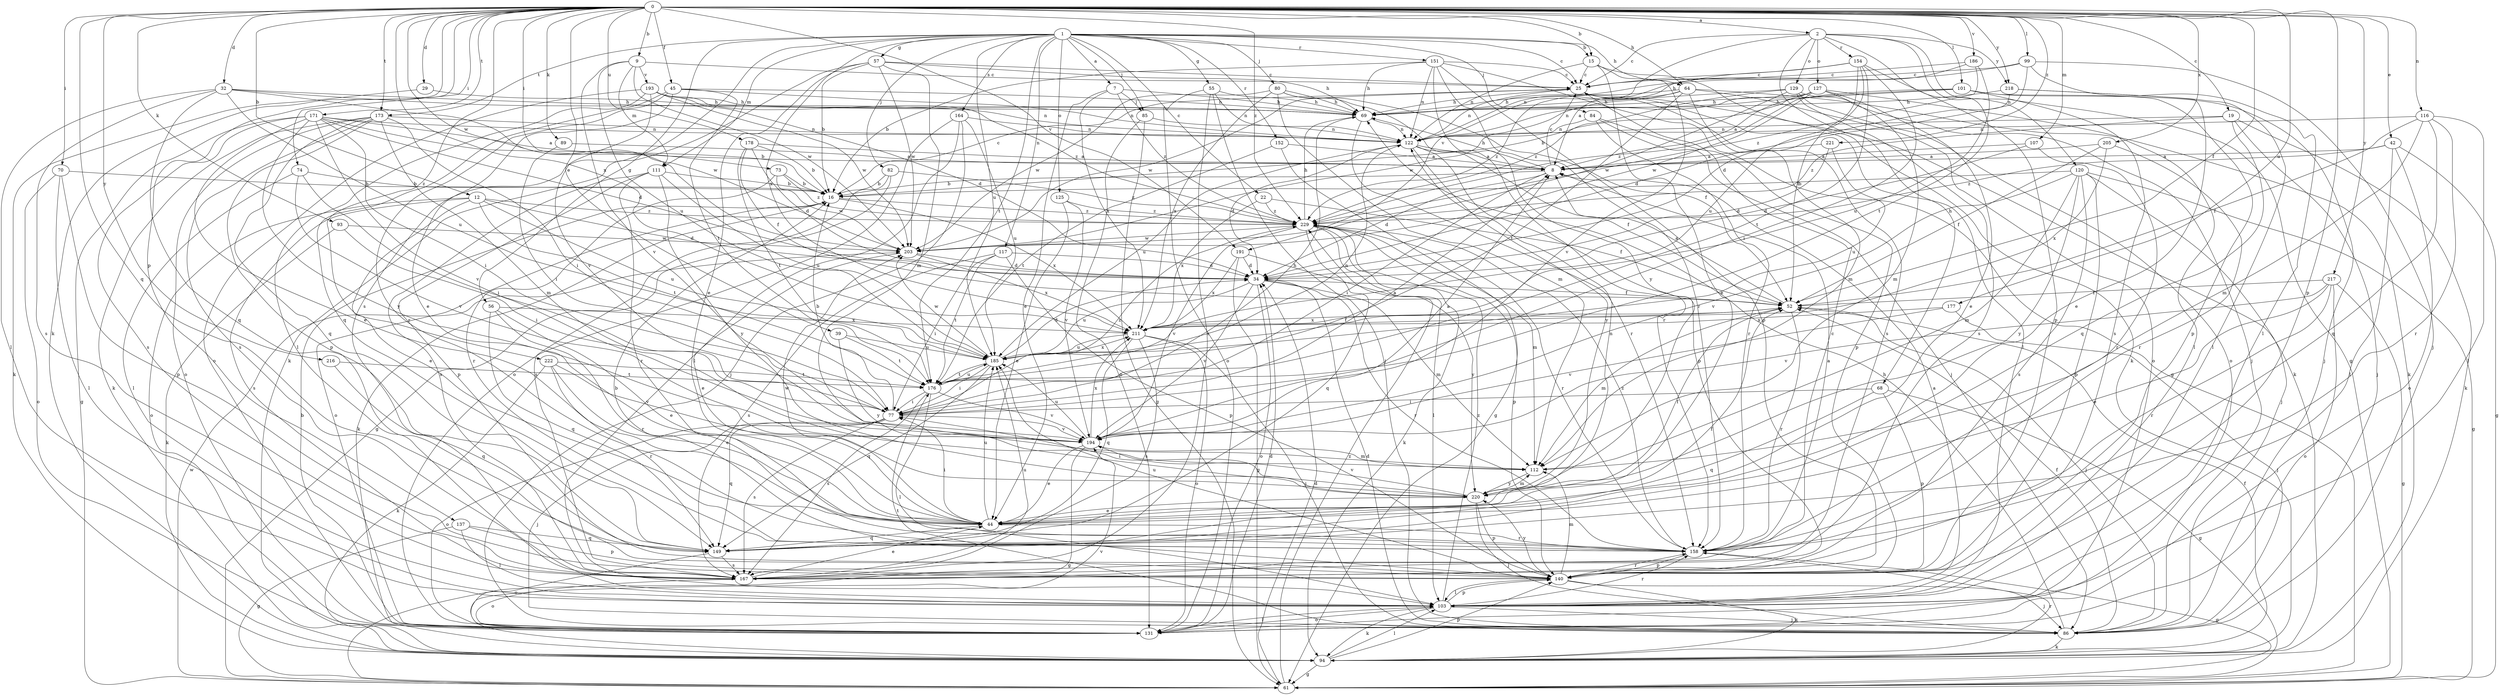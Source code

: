 strict digraph  {
0;
1;
2;
7;
8;
9;
12;
15;
16;
19;
22;
25;
29;
32;
34;
39;
42;
44;
45;
52;
55;
56;
57;
61;
64;
68;
69;
70;
73;
74;
77;
80;
82;
84;
85;
86;
89;
93;
94;
99;
101;
103;
107;
111;
112;
116;
117;
120;
122;
125;
127;
129;
131;
137;
140;
149;
151;
152;
154;
158;
164;
167;
171;
173;
176;
177;
178;
185;
186;
191;
193;
194;
203;
205;
211;
216;
217;
218;
220;
221;
222;
229;
0 -> 2  [label=a];
0 -> 9  [label=b];
0 -> 12  [label=b];
0 -> 15  [label=b];
0 -> 19  [label=c];
0 -> 29  [label=d];
0 -> 32  [label=d];
0 -> 39  [label=e];
0 -> 42  [label=e];
0 -> 45  [label=f];
0 -> 52  [label=f];
0 -> 64  [label=h];
0 -> 70  [label=i];
0 -> 73  [label=i];
0 -> 74  [label=i];
0 -> 89  [label=k];
0 -> 93  [label=k];
0 -> 94  [label=k];
0 -> 99  [label=l];
0 -> 101  [label=l];
0 -> 107  [label=m];
0 -> 116  [label=n];
0 -> 137  [label=p];
0 -> 140  [label=p];
0 -> 149  [label=q];
0 -> 171  [label=t];
0 -> 173  [label=t];
0 -> 177  [label=u];
0 -> 178  [label=u];
0 -> 186  [label=v];
0 -> 191  [label=v];
0 -> 203  [label=w];
0 -> 205  [label=x];
0 -> 211  [label=x];
0 -> 216  [label=y];
0 -> 217  [label=y];
0 -> 218  [label=y];
0 -> 221  [label=z];
0 -> 222  [label=z];
0 -> 229  [label=z];
1 -> 7  [label=a];
1 -> 15  [label=b];
1 -> 22  [label=c];
1 -> 25  [label=c];
1 -> 55  [label=g];
1 -> 56  [label=g];
1 -> 57  [label=g];
1 -> 64  [label=h];
1 -> 80  [label=j];
1 -> 82  [label=j];
1 -> 84  [label=j];
1 -> 85  [label=j];
1 -> 111  [label=m];
1 -> 117  [label=n];
1 -> 125  [label=o];
1 -> 151  [label=r];
1 -> 152  [label=r];
1 -> 164  [label=s];
1 -> 167  [label=s];
1 -> 173  [label=t];
1 -> 176  [label=t];
1 -> 185  [label=u];
1 -> 211  [label=x];
2 -> 25  [label=c];
2 -> 61  [label=g];
2 -> 68  [label=h];
2 -> 120  [label=n];
2 -> 127  [label=o];
2 -> 129  [label=o];
2 -> 154  [label=r];
2 -> 176  [label=t];
2 -> 191  [label=v];
2 -> 218  [label=y];
7 -> 44  [label=e];
7 -> 69  [label=h];
7 -> 85  [label=j];
7 -> 211  [label=x];
7 -> 229  [label=z];
8 -> 16  [label=b];
8 -> 25  [label=c];
8 -> 34  [label=d];
8 -> 69  [label=h];
8 -> 77  [label=i];
9 -> 25  [label=c];
9 -> 111  [label=m];
9 -> 185  [label=u];
9 -> 193  [label=v];
9 -> 194  [label=v];
9 -> 203  [label=w];
12 -> 34  [label=d];
12 -> 44  [label=e];
12 -> 131  [label=o];
12 -> 167  [label=s];
12 -> 176  [label=t];
12 -> 185  [label=u];
12 -> 229  [label=z];
15 -> 25  [label=c];
15 -> 44  [label=e];
15 -> 94  [label=k];
15 -> 122  [label=n];
15 -> 194  [label=v];
16 -> 25  [label=c];
16 -> 94  [label=k];
16 -> 131  [label=o];
16 -> 211  [label=x];
16 -> 229  [label=z];
19 -> 86  [label=j];
19 -> 94  [label=k];
19 -> 122  [label=n];
19 -> 149  [label=q];
19 -> 229  [label=z];
22 -> 52  [label=f];
22 -> 211  [label=x];
22 -> 229  [label=z];
25 -> 69  [label=h];
25 -> 94  [label=k];
25 -> 103  [label=l];
25 -> 122  [label=n];
25 -> 167  [label=s];
25 -> 203  [label=w];
29 -> 69  [label=h];
29 -> 94  [label=k];
32 -> 69  [label=h];
32 -> 103  [label=l];
32 -> 122  [label=n];
32 -> 149  [label=q];
32 -> 167  [label=s];
32 -> 185  [label=u];
32 -> 203  [label=w];
34 -> 52  [label=f];
34 -> 112  [label=m];
34 -> 131  [label=o];
34 -> 158  [label=r];
34 -> 185  [label=u];
34 -> 194  [label=v];
39 -> 176  [label=t];
39 -> 185  [label=u];
39 -> 220  [label=y];
42 -> 8  [label=a];
42 -> 61  [label=g];
42 -> 103  [label=l];
42 -> 131  [label=o];
42 -> 229  [label=z];
44 -> 77  [label=i];
44 -> 122  [label=n];
44 -> 149  [label=q];
44 -> 158  [label=r];
44 -> 185  [label=u];
44 -> 203  [label=w];
45 -> 44  [label=e];
45 -> 69  [label=h];
45 -> 122  [label=n];
45 -> 149  [label=q];
45 -> 158  [label=r];
45 -> 176  [label=t];
52 -> 8  [label=a];
52 -> 86  [label=j];
52 -> 112  [label=m];
52 -> 158  [label=r];
52 -> 211  [label=x];
55 -> 69  [label=h];
55 -> 86  [label=j];
55 -> 122  [label=n];
55 -> 131  [label=o];
55 -> 167  [label=s];
56 -> 44  [label=e];
56 -> 149  [label=q];
56 -> 158  [label=r];
56 -> 211  [label=x];
57 -> 16  [label=b];
57 -> 25  [label=c];
57 -> 44  [label=e];
57 -> 69  [label=h];
57 -> 94  [label=k];
57 -> 112  [label=m];
57 -> 203  [label=w];
61 -> 34  [label=d];
61 -> 203  [label=w];
61 -> 229  [label=z];
64 -> 69  [label=h];
64 -> 94  [label=k];
64 -> 112  [label=m];
64 -> 131  [label=o];
64 -> 176  [label=t];
64 -> 203  [label=w];
64 -> 229  [label=z];
68 -> 61  [label=g];
68 -> 77  [label=i];
68 -> 140  [label=p];
68 -> 149  [label=q];
69 -> 122  [label=n];
69 -> 158  [label=r];
70 -> 16  [label=b];
70 -> 103  [label=l];
70 -> 131  [label=o];
70 -> 140  [label=p];
73 -> 16  [label=b];
73 -> 158  [label=r];
73 -> 203  [label=w];
73 -> 229  [label=z];
74 -> 16  [label=b];
74 -> 77  [label=i];
74 -> 103  [label=l];
74 -> 194  [label=v];
77 -> 8  [label=a];
77 -> 16  [label=b];
77 -> 69  [label=h];
77 -> 86  [label=j];
77 -> 131  [label=o];
77 -> 149  [label=q];
77 -> 167  [label=s];
77 -> 194  [label=v];
77 -> 229  [label=z];
80 -> 52  [label=f];
80 -> 69  [label=h];
80 -> 112  [label=m];
80 -> 158  [label=r];
80 -> 203  [label=w];
80 -> 211  [label=x];
82 -> 16  [label=b];
82 -> 61  [label=g];
82 -> 167  [label=s];
82 -> 229  [label=z];
84 -> 86  [label=j];
84 -> 122  [label=n];
84 -> 140  [label=p];
84 -> 158  [label=r];
85 -> 61  [label=g];
85 -> 122  [label=n];
85 -> 131  [label=o];
86 -> 34  [label=d];
86 -> 52  [label=f];
86 -> 69  [label=h];
86 -> 94  [label=k];
86 -> 176  [label=t];
89 -> 8  [label=a];
89 -> 77  [label=i];
93 -> 77  [label=i];
93 -> 94  [label=k];
93 -> 203  [label=w];
94 -> 52  [label=f];
94 -> 61  [label=g];
94 -> 103  [label=l];
94 -> 140  [label=p];
94 -> 158  [label=r];
94 -> 194  [label=v];
99 -> 25  [label=c];
99 -> 34  [label=d];
99 -> 69  [label=h];
99 -> 86  [label=j];
99 -> 103  [label=l];
101 -> 16  [label=b];
101 -> 69  [label=h];
101 -> 86  [label=j];
101 -> 140  [label=p];
101 -> 167  [label=s];
101 -> 229  [label=z];
103 -> 8  [label=a];
103 -> 86  [label=j];
103 -> 94  [label=k];
103 -> 131  [label=o];
103 -> 140  [label=p];
103 -> 158  [label=r];
103 -> 229  [label=z];
107 -> 8  [label=a];
107 -> 34  [label=d];
107 -> 158  [label=r];
111 -> 16  [label=b];
111 -> 140  [label=p];
111 -> 158  [label=r];
111 -> 167  [label=s];
111 -> 185  [label=u];
111 -> 220  [label=y];
112 -> 220  [label=y];
116 -> 52  [label=f];
116 -> 103  [label=l];
116 -> 112  [label=m];
116 -> 122  [label=n];
116 -> 149  [label=q];
116 -> 158  [label=r];
117 -> 34  [label=d];
117 -> 77  [label=i];
117 -> 140  [label=p];
117 -> 167  [label=s];
117 -> 176  [label=t];
120 -> 16  [label=b];
120 -> 61  [label=g];
120 -> 86  [label=j];
120 -> 112  [label=m];
120 -> 140  [label=p];
120 -> 167  [label=s];
120 -> 194  [label=v];
120 -> 220  [label=y];
122 -> 8  [label=a];
122 -> 34  [label=d];
122 -> 52  [label=f];
122 -> 140  [label=p];
122 -> 185  [label=u];
122 -> 220  [label=y];
125 -> 44  [label=e];
125 -> 194  [label=v];
125 -> 229  [label=z];
127 -> 8  [label=a];
127 -> 44  [label=e];
127 -> 69  [label=h];
127 -> 103  [label=l];
127 -> 112  [label=m];
127 -> 122  [label=n];
127 -> 203  [label=w];
129 -> 69  [label=h];
129 -> 86  [label=j];
129 -> 131  [label=o];
129 -> 167  [label=s];
129 -> 203  [label=w];
129 -> 229  [label=z];
131 -> 16  [label=b];
131 -> 34  [label=d];
131 -> 103  [label=l];
137 -> 61  [label=g];
137 -> 103  [label=l];
137 -> 140  [label=p];
137 -> 149  [label=q];
140 -> 16  [label=b];
140 -> 86  [label=j];
140 -> 94  [label=k];
140 -> 103  [label=l];
140 -> 112  [label=m];
140 -> 158  [label=r];
140 -> 185  [label=u];
140 -> 220  [label=y];
149 -> 52  [label=f];
149 -> 131  [label=o];
149 -> 167  [label=s];
151 -> 16  [label=b];
151 -> 25  [label=c];
151 -> 61  [label=g];
151 -> 69  [label=h];
151 -> 122  [label=n];
151 -> 140  [label=p];
151 -> 158  [label=r];
151 -> 220  [label=y];
152 -> 8  [label=a];
152 -> 61  [label=g];
152 -> 176  [label=t];
154 -> 8  [label=a];
154 -> 25  [label=c];
154 -> 52  [label=f];
154 -> 77  [label=i];
154 -> 140  [label=p];
154 -> 176  [label=t];
154 -> 185  [label=u];
158 -> 8  [label=a];
158 -> 61  [label=g];
158 -> 140  [label=p];
158 -> 229  [label=z];
164 -> 86  [label=j];
164 -> 103  [label=l];
164 -> 122  [label=n];
164 -> 131  [label=o];
164 -> 185  [label=u];
167 -> 25  [label=c];
167 -> 44  [label=e];
167 -> 131  [label=o];
167 -> 185  [label=u];
171 -> 8  [label=a];
171 -> 16  [label=b];
171 -> 34  [label=d];
171 -> 44  [label=e];
171 -> 61  [label=g];
171 -> 77  [label=i];
171 -> 122  [label=n];
171 -> 167  [label=s];
171 -> 194  [label=v];
171 -> 220  [label=y];
173 -> 77  [label=i];
173 -> 94  [label=k];
173 -> 112  [label=m];
173 -> 122  [label=n];
173 -> 131  [label=o];
173 -> 140  [label=p];
173 -> 149  [label=q];
173 -> 167  [label=s];
176 -> 77  [label=i];
176 -> 103  [label=l];
176 -> 122  [label=n];
176 -> 167  [label=s];
176 -> 185  [label=u];
176 -> 194  [label=v];
177 -> 86  [label=j];
177 -> 194  [label=v];
177 -> 211  [label=x];
178 -> 8  [label=a];
178 -> 16  [label=b];
178 -> 34  [label=d];
178 -> 52  [label=f];
178 -> 176  [label=t];
185 -> 34  [label=d];
185 -> 77  [label=i];
185 -> 149  [label=q];
185 -> 176  [label=t];
185 -> 203  [label=w];
185 -> 211  [label=x];
186 -> 25  [label=c];
186 -> 122  [label=n];
186 -> 185  [label=u];
186 -> 229  [label=z];
191 -> 34  [label=d];
191 -> 61  [label=g];
191 -> 211  [label=x];
191 -> 220  [label=y];
193 -> 34  [label=d];
193 -> 69  [label=h];
193 -> 103  [label=l];
193 -> 131  [label=o];
193 -> 194  [label=v];
193 -> 203  [label=w];
193 -> 229  [label=z];
194 -> 8  [label=a];
194 -> 44  [label=e];
194 -> 61  [label=g];
194 -> 112  [label=m];
194 -> 185  [label=u];
194 -> 211  [label=x];
203 -> 34  [label=d];
203 -> 44  [label=e];
203 -> 211  [label=x];
205 -> 8  [label=a];
205 -> 52  [label=f];
205 -> 158  [label=r];
205 -> 211  [label=x];
211 -> 52  [label=f];
211 -> 86  [label=j];
211 -> 131  [label=o];
211 -> 149  [label=q];
211 -> 167  [label=s];
211 -> 185  [label=u];
216 -> 149  [label=q];
216 -> 176  [label=t];
217 -> 44  [label=e];
217 -> 52  [label=f];
217 -> 61  [label=g];
217 -> 131  [label=o];
217 -> 158  [label=r];
217 -> 194  [label=v];
218 -> 34  [label=d];
218 -> 44  [label=e];
218 -> 69  [label=h];
218 -> 103  [label=l];
220 -> 44  [label=e];
220 -> 52  [label=f];
220 -> 77  [label=i];
220 -> 86  [label=j];
220 -> 112  [label=m];
220 -> 140  [label=p];
220 -> 194  [label=v];
221 -> 8  [label=a];
221 -> 34  [label=d];
221 -> 185  [label=u];
222 -> 44  [label=e];
222 -> 94  [label=k];
222 -> 158  [label=r];
222 -> 176  [label=t];
222 -> 194  [label=v];
229 -> 69  [label=h];
229 -> 94  [label=k];
229 -> 103  [label=l];
229 -> 112  [label=m];
229 -> 140  [label=p];
229 -> 149  [label=q];
229 -> 158  [label=r];
229 -> 194  [label=v];
229 -> 203  [label=w];
}
